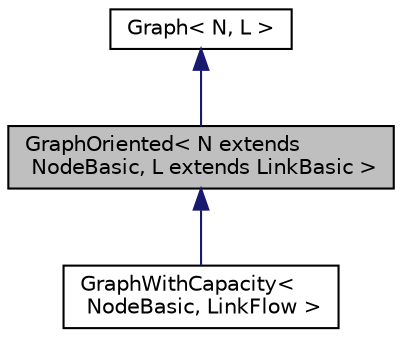 digraph "GraphOriented&lt; N extends NodeBasic, L extends LinkBasic &gt;"
{
 // INTERACTIVE_SVG=YES
  bgcolor="transparent";
  edge [fontname="Helvetica",fontsize="10",labelfontname="Helvetica",labelfontsize="10"];
  node [fontname="Helvetica",fontsize="10",shape=record];
  Node0 [label="GraphOriented\< N extends\l NodeBasic, L extends LinkBasic \>",height=0.2,width=0.4,color="black", fillcolor="grey75", style="filled", fontcolor="black"];
  Node1 -> Node0 [dir="back",color="midnightblue",fontsize="10",style="solid",fontname="Helvetica"];
  Node1 [label="Graph\< N, L \>",height=0.2,width=0.4,color="black",URL="$d4/d6e/classumontreal_1_1ssj_1_1networks_1_1Graph.html"];
  Node0 -> Node2 [dir="back",color="midnightblue",fontsize="10",style="solid",fontname="Helvetica"];
  Node2 [label="GraphWithCapacity\<\l NodeBasic, LinkFlow \>",height=0.2,width=0.4,color="black",URL="$d5/d01/classumontreal_1_1ssj_1_1networks_1_1flow_1_1GraphWithCapacity.html"];
}
